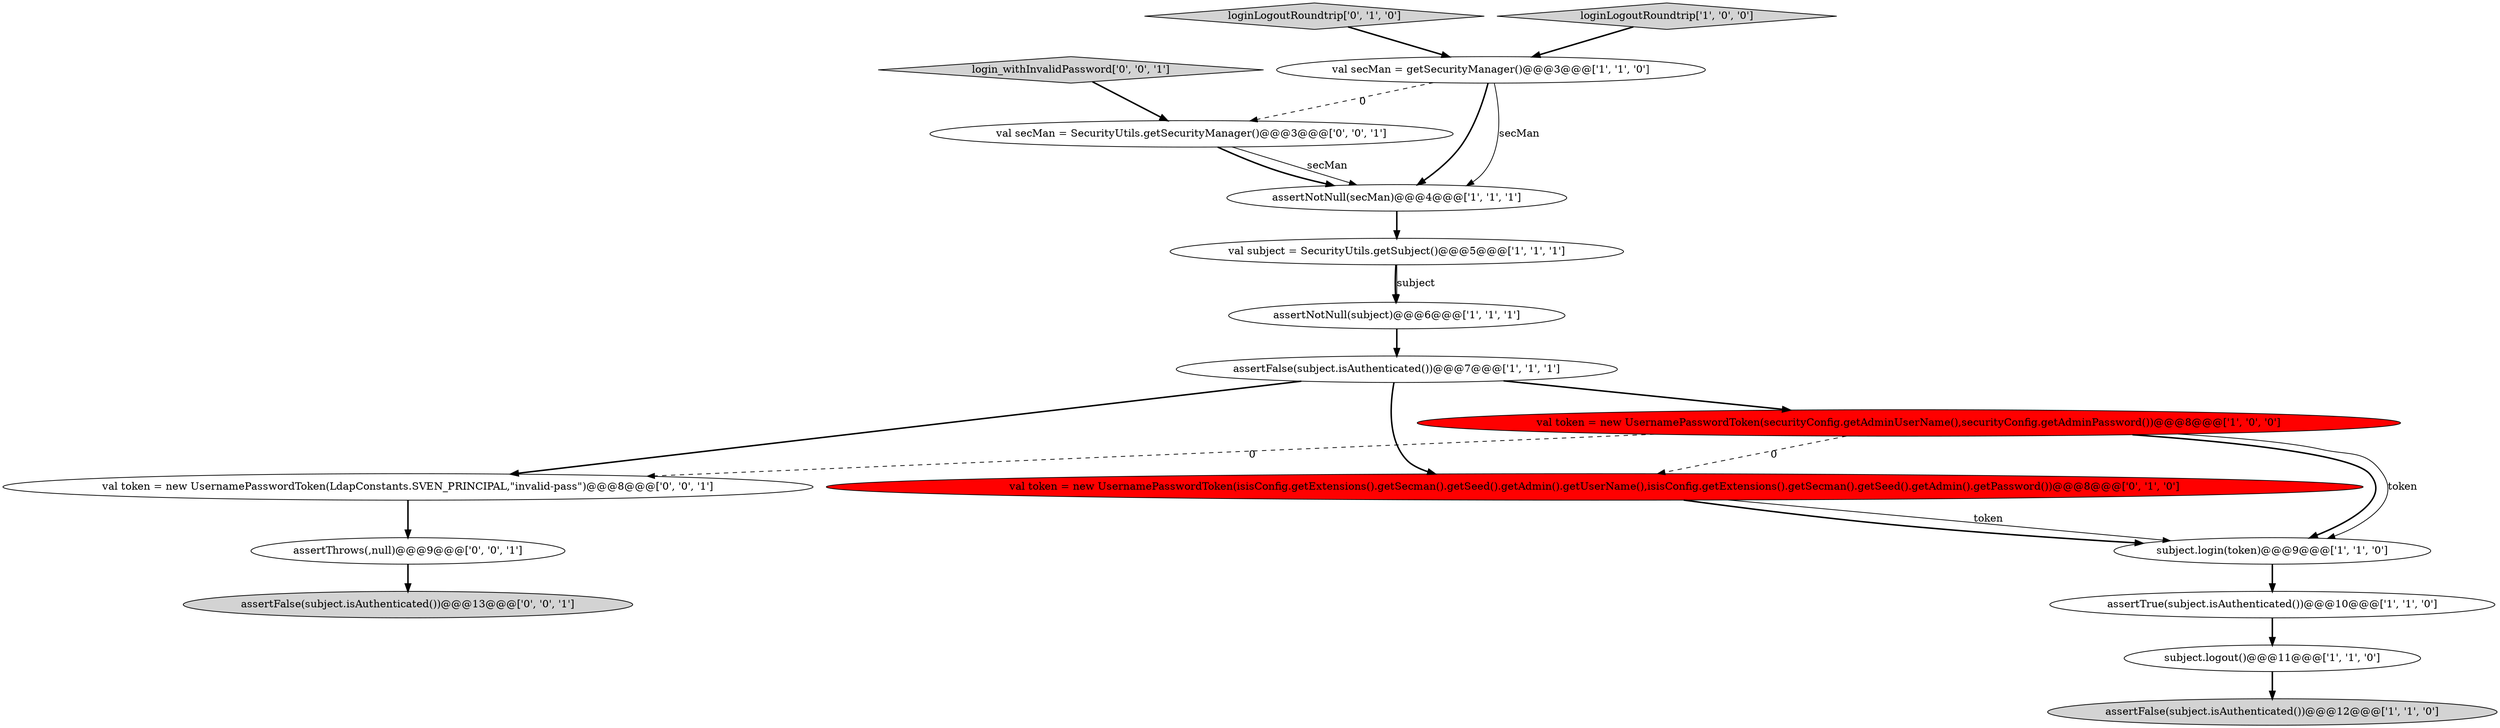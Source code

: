 digraph {
12 [style = filled, label = "loginLogoutRoundtrip['0', '1', '0']", fillcolor = lightgray, shape = diamond image = "AAA0AAABBB2BBB"];
3 [style = filled, label = "subject.logout()@@@11@@@['1', '1', '0']", fillcolor = white, shape = ellipse image = "AAA0AAABBB1BBB"];
9 [style = filled, label = "loginLogoutRoundtrip['1', '0', '0']", fillcolor = lightgray, shape = diamond image = "AAA0AAABBB1BBB"];
14 [style = filled, label = "assertFalse(subject.isAuthenticated())@@@13@@@['0', '0', '1']", fillcolor = lightgray, shape = ellipse image = "AAA0AAABBB3BBB"];
17 [style = filled, label = "login_withInvalidPassword['0', '0', '1']", fillcolor = lightgray, shape = diamond image = "AAA0AAABBB3BBB"];
0 [style = filled, label = "assertNotNull(secMan)@@@4@@@['1', '1', '1']", fillcolor = white, shape = ellipse image = "AAA0AAABBB1BBB"];
15 [style = filled, label = "val token = new UsernamePasswordToken(LdapConstants.SVEN_PRINCIPAL,\"invalid-pass\")@@@8@@@['0', '0', '1']", fillcolor = white, shape = ellipse image = "AAA0AAABBB3BBB"];
16 [style = filled, label = "assertThrows(,null)@@@9@@@['0', '0', '1']", fillcolor = white, shape = ellipse image = "AAA0AAABBB3BBB"];
6 [style = filled, label = "assertNotNull(subject)@@@6@@@['1', '1', '1']", fillcolor = white, shape = ellipse image = "AAA0AAABBB1BBB"];
1 [style = filled, label = "val subject = SecurityUtils.getSubject()@@@5@@@['1', '1', '1']", fillcolor = white, shape = ellipse image = "AAA0AAABBB1BBB"];
13 [style = filled, label = "val secMan = SecurityUtils.getSecurityManager()@@@3@@@['0', '0', '1']", fillcolor = white, shape = ellipse image = "AAA0AAABBB3BBB"];
7 [style = filled, label = "val secMan = getSecurityManager()@@@3@@@['1', '1', '0']", fillcolor = white, shape = ellipse image = "AAA0AAABBB1BBB"];
11 [style = filled, label = "val token = new UsernamePasswordToken(isisConfig.getExtensions().getSecman().getSeed().getAdmin().getUserName(),isisConfig.getExtensions().getSecman().getSeed().getAdmin().getPassword())@@@8@@@['0', '1', '0']", fillcolor = red, shape = ellipse image = "AAA1AAABBB2BBB"];
4 [style = filled, label = "assertFalse(subject.isAuthenticated())@@@12@@@['1', '1', '0']", fillcolor = lightgray, shape = ellipse image = "AAA0AAABBB1BBB"];
5 [style = filled, label = "val token = new UsernamePasswordToken(securityConfig.getAdminUserName(),securityConfig.getAdminPassword())@@@8@@@['1', '0', '0']", fillcolor = red, shape = ellipse image = "AAA1AAABBB1BBB"];
2 [style = filled, label = "assertTrue(subject.isAuthenticated())@@@10@@@['1', '1', '0']", fillcolor = white, shape = ellipse image = "AAA0AAABBB1BBB"];
8 [style = filled, label = "subject.login(token)@@@9@@@['1', '1', '0']", fillcolor = white, shape = ellipse image = "AAA0AAABBB1BBB"];
10 [style = filled, label = "assertFalse(subject.isAuthenticated())@@@7@@@['1', '1', '1']", fillcolor = white, shape = ellipse image = "AAA0AAABBB1BBB"];
5->8 [style = bold, label=""];
10->15 [style = bold, label=""];
7->0 [style = solid, label="secMan"];
2->3 [style = bold, label=""];
7->0 [style = bold, label=""];
11->8 [style = solid, label="token"];
9->7 [style = bold, label=""];
15->16 [style = bold, label=""];
3->4 [style = bold, label=""];
12->7 [style = bold, label=""];
1->6 [style = bold, label=""];
10->5 [style = bold, label=""];
8->2 [style = bold, label=""];
5->11 [style = dashed, label="0"];
0->1 [style = bold, label=""];
6->10 [style = bold, label=""];
7->13 [style = dashed, label="0"];
11->8 [style = bold, label=""];
16->14 [style = bold, label=""];
5->8 [style = solid, label="token"];
17->13 [style = bold, label=""];
13->0 [style = solid, label="secMan"];
5->15 [style = dashed, label="0"];
1->6 [style = solid, label="subject"];
13->0 [style = bold, label=""];
10->11 [style = bold, label=""];
}
